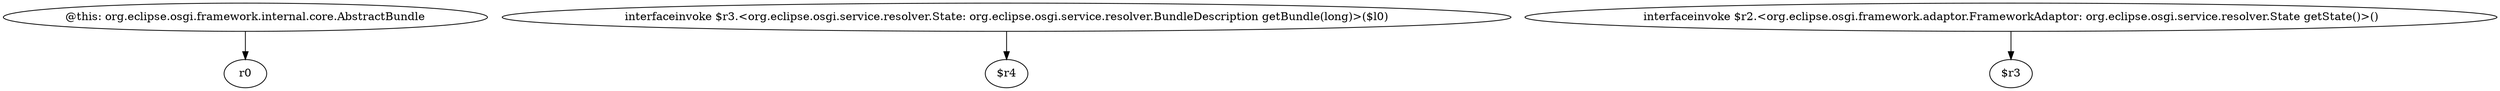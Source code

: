 digraph g {
0[label="@this: org.eclipse.osgi.framework.internal.core.AbstractBundle"]
1[label="r0"]
0->1[label=""]
2[label="interfaceinvoke $r3.<org.eclipse.osgi.service.resolver.State: org.eclipse.osgi.service.resolver.BundleDescription getBundle(long)>($l0)"]
3[label="$r4"]
2->3[label=""]
4[label="interfaceinvoke $r2.<org.eclipse.osgi.framework.adaptor.FrameworkAdaptor: org.eclipse.osgi.service.resolver.State getState()>()"]
5[label="$r3"]
4->5[label=""]
}